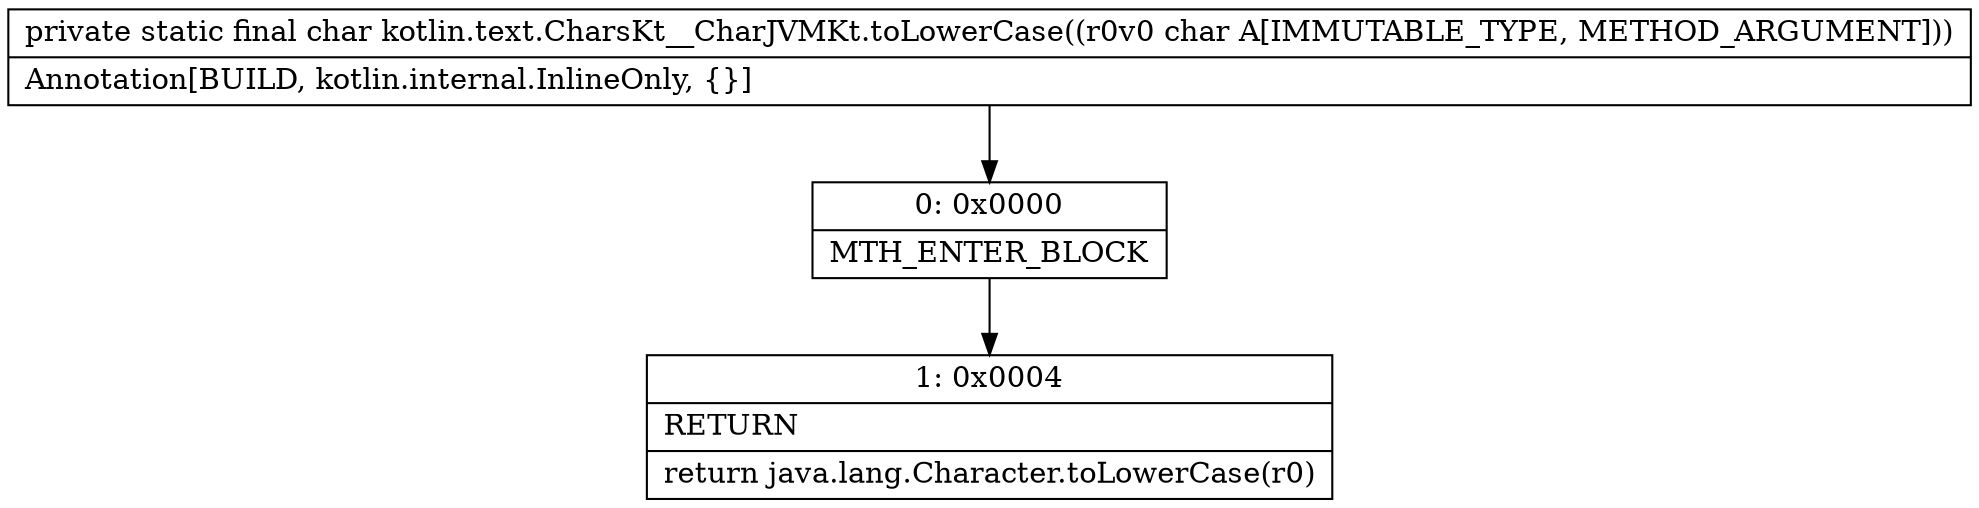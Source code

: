 digraph "CFG forkotlin.text.CharsKt__CharJVMKt.toLowerCase(C)C" {
Node_0 [shape=record,label="{0\:\ 0x0000|MTH_ENTER_BLOCK\l}"];
Node_1 [shape=record,label="{1\:\ 0x0004|RETURN\l|return java.lang.Character.toLowerCase(r0)\l}"];
MethodNode[shape=record,label="{private static final char kotlin.text.CharsKt__CharJVMKt.toLowerCase((r0v0 char A[IMMUTABLE_TYPE, METHOD_ARGUMENT]))  | Annotation[BUILD, kotlin.internal.InlineOnly, \{\}]\l}"];
MethodNode -> Node_0;
Node_0 -> Node_1;
}

